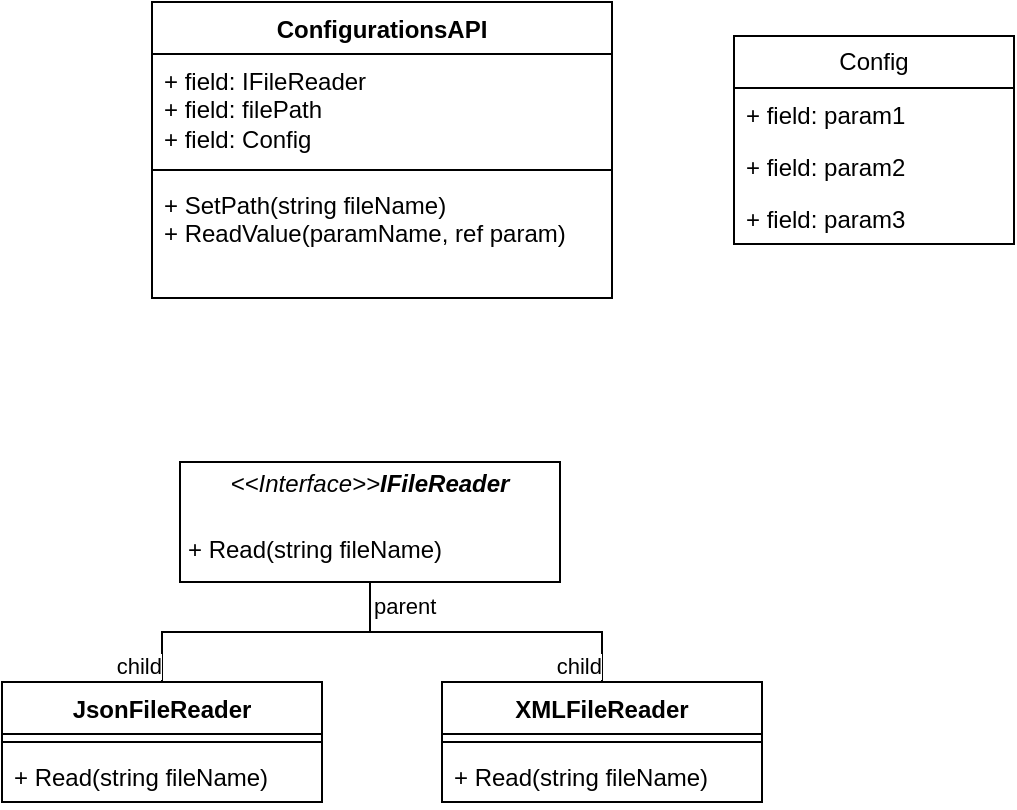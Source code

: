 <mxfile version="21.7.1" type="device">
  <diagram name="‫עמוד-1‬" id="5o7lneeG6vq4eMaViqnO">
    <mxGraphModel dx="989" dy="574" grid="1" gridSize="10" guides="1" tooltips="1" connect="1" arrows="1" fold="1" page="1" pageScale="1" pageWidth="827" pageHeight="1169" math="0" shadow="0">
      <root>
        <mxCell id="0" />
        <mxCell id="1" parent="0" />
        <mxCell id="SQaxuTDxqydgKyFW4IEa-2" value="&lt;p style=&quot;margin:0px;margin-top:4px;text-align:center;&quot;&gt;&lt;i&gt;&amp;lt;&amp;lt;Interface&amp;gt;&amp;gt;&lt;b&gt;IFileReader&lt;/b&gt;&lt;/i&gt;&lt;br&gt;&lt;/p&gt;&lt;p style=&quot;margin:0px;margin-top:4px;text-align:center;&quot;&gt;&lt;i&gt;&lt;b&gt;&lt;br&gt;&lt;/b&gt;&lt;/i&gt;&lt;/p&gt;&lt;p style=&quot;margin:0px;margin-left:4px;&quot;&gt;&lt;/p&gt;&lt;p style=&quot;margin:0px;margin-left:4px;&quot;&gt;+ Read(string fileName)&lt;br&gt;&lt;br&gt;&lt;/p&gt;" style="verticalAlign=top;align=left;overflow=fill;fontSize=12;fontFamily=Helvetica;html=1;whiteSpace=wrap;" vertex="1" parent="1">
          <mxGeometry x="313" y="360" width="190" height="60" as="geometry" />
        </mxCell>
        <mxCell id="SQaxuTDxqydgKyFW4IEa-3" value="JsonFileReader" style="swimlane;fontStyle=1;align=center;verticalAlign=top;childLayout=stackLayout;horizontal=1;startSize=26;horizontalStack=0;resizeParent=1;resizeParentMax=0;resizeLast=0;collapsible=1;marginBottom=0;whiteSpace=wrap;html=1;" vertex="1" parent="1">
          <mxGeometry x="224" y="470" width="160" height="60" as="geometry" />
        </mxCell>
        <mxCell id="SQaxuTDxqydgKyFW4IEa-5" value="" style="line;strokeWidth=1;fillColor=none;align=left;verticalAlign=middle;spacingTop=-1;spacingLeft=3;spacingRight=3;rotatable=0;labelPosition=right;points=[];portConstraint=eastwest;strokeColor=inherit;" vertex="1" parent="SQaxuTDxqydgKyFW4IEa-3">
          <mxGeometry y="26" width="160" height="8" as="geometry" />
        </mxCell>
        <mxCell id="SQaxuTDxqydgKyFW4IEa-6" value="+ Read(string fileName)" style="text;strokeColor=none;fillColor=none;align=left;verticalAlign=top;spacingLeft=4;spacingRight=4;overflow=hidden;rotatable=0;points=[[0,0.5],[1,0.5]];portConstraint=eastwest;whiteSpace=wrap;html=1;" vertex="1" parent="SQaxuTDxqydgKyFW4IEa-3">
          <mxGeometry y="34" width="160" height="26" as="geometry" />
        </mxCell>
        <mxCell id="SQaxuTDxqydgKyFW4IEa-7" value="XMLFileReader" style="swimlane;fontStyle=1;align=center;verticalAlign=top;childLayout=stackLayout;horizontal=1;startSize=26;horizontalStack=0;resizeParent=1;resizeParentMax=0;resizeLast=0;collapsible=1;marginBottom=0;whiteSpace=wrap;html=1;" vertex="1" parent="1">
          <mxGeometry x="444" y="470" width="160" height="60" as="geometry" />
        </mxCell>
        <mxCell id="SQaxuTDxqydgKyFW4IEa-9" value="" style="line;strokeWidth=1;fillColor=none;align=left;verticalAlign=middle;spacingTop=-1;spacingLeft=3;spacingRight=3;rotatable=0;labelPosition=right;points=[];portConstraint=eastwest;strokeColor=inherit;" vertex="1" parent="SQaxuTDxqydgKyFW4IEa-7">
          <mxGeometry y="26" width="160" height="8" as="geometry" />
        </mxCell>
        <mxCell id="SQaxuTDxqydgKyFW4IEa-10" value="+ Read(string fileName)" style="text;strokeColor=none;fillColor=none;align=left;verticalAlign=top;spacingLeft=4;spacingRight=4;overflow=hidden;rotatable=0;points=[[0,0.5],[1,0.5]];portConstraint=eastwest;whiteSpace=wrap;html=1;" vertex="1" parent="SQaxuTDxqydgKyFW4IEa-7">
          <mxGeometry y="34" width="160" height="26" as="geometry" />
        </mxCell>
        <mxCell id="SQaxuTDxqydgKyFW4IEa-11" value="" style="endArrow=none;html=1;edgeStyle=orthogonalEdgeStyle;rounded=0;exitX=0.5;exitY=1;exitDx=0;exitDy=0;" edge="1" parent="1" source="SQaxuTDxqydgKyFW4IEa-2" target="SQaxuTDxqydgKyFW4IEa-7">
          <mxGeometry relative="1" as="geometry">
            <mxPoint x="324" y="490" as="sourcePoint" />
            <mxPoint x="484" y="490" as="targetPoint" />
          </mxGeometry>
        </mxCell>
        <mxCell id="SQaxuTDxqydgKyFW4IEa-12" value="parent" style="edgeLabel;resizable=0;html=1;align=left;verticalAlign=bottom;" connectable="0" vertex="1" parent="SQaxuTDxqydgKyFW4IEa-11">
          <mxGeometry x="-1" relative="1" as="geometry">
            <mxPoint y="20" as="offset" />
          </mxGeometry>
        </mxCell>
        <mxCell id="SQaxuTDxqydgKyFW4IEa-13" value="child" style="edgeLabel;resizable=0;html=1;align=right;verticalAlign=bottom;" connectable="0" vertex="1" parent="SQaxuTDxqydgKyFW4IEa-11">
          <mxGeometry x="1" relative="1" as="geometry" />
        </mxCell>
        <mxCell id="SQaxuTDxqydgKyFW4IEa-14" value="" style="endArrow=none;html=1;edgeStyle=orthogonalEdgeStyle;rounded=0;exitX=0.5;exitY=1;exitDx=0;exitDy=0;entryX=0.5;entryY=0;entryDx=0;entryDy=0;" edge="1" parent="1" source="SQaxuTDxqydgKyFW4IEa-2" target="SQaxuTDxqydgKyFW4IEa-3">
          <mxGeometry relative="1" as="geometry">
            <mxPoint x="194" y="450" as="sourcePoint" />
            <mxPoint x="354" y="450" as="targetPoint" />
          </mxGeometry>
        </mxCell>
        <mxCell id="SQaxuTDxqydgKyFW4IEa-16" value="child" style="edgeLabel;resizable=0;html=1;align=right;verticalAlign=bottom;" connectable="0" vertex="1" parent="SQaxuTDxqydgKyFW4IEa-14">
          <mxGeometry x="1" relative="1" as="geometry" />
        </mxCell>
        <mxCell id="SQaxuTDxqydgKyFW4IEa-17" value="ConfigurationsAPI" style="swimlane;fontStyle=1;align=center;verticalAlign=top;childLayout=stackLayout;horizontal=1;startSize=26;horizontalStack=0;resizeParent=1;resizeParentMax=0;resizeLast=0;collapsible=1;marginBottom=0;whiteSpace=wrap;html=1;" vertex="1" parent="1">
          <mxGeometry x="299" y="130" width="230" height="148" as="geometry">
            <mxRectangle x="328" y="80" width="150" height="30" as="alternateBounds" />
          </mxGeometry>
        </mxCell>
        <mxCell id="SQaxuTDxqydgKyFW4IEa-18" value="+ field: IFileReader&lt;br&gt;+ field: filePath&lt;br&gt;+ field: Config" style="text;strokeColor=none;fillColor=none;align=left;verticalAlign=top;spacingLeft=4;spacingRight=4;overflow=hidden;rotatable=0;points=[[0,0.5],[1,0.5]];portConstraint=eastwest;whiteSpace=wrap;html=1;" vertex="1" parent="SQaxuTDxqydgKyFW4IEa-17">
          <mxGeometry y="26" width="230" height="54" as="geometry" />
        </mxCell>
        <mxCell id="SQaxuTDxqydgKyFW4IEa-19" value="" style="line;strokeWidth=1;fillColor=none;align=left;verticalAlign=middle;spacingTop=-1;spacingLeft=3;spacingRight=3;rotatable=0;labelPosition=right;points=[];portConstraint=eastwest;strokeColor=inherit;" vertex="1" parent="SQaxuTDxqydgKyFW4IEa-17">
          <mxGeometry y="80" width="230" height="8" as="geometry" />
        </mxCell>
        <mxCell id="SQaxuTDxqydgKyFW4IEa-20" value="+ SetPath(string fileName)&lt;br&gt;+ ReadValue(paramName, ref param)" style="text;strokeColor=none;fillColor=none;align=left;verticalAlign=top;spacingLeft=4;spacingRight=4;overflow=hidden;rotatable=0;points=[[0,0.5],[1,0.5]];portConstraint=eastwest;whiteSpace=wrap;html=1;" vertex="1" parent="SQaxuTDxqydgKyFW4IEa-17">
          <mxGeometry y="88" width="230" height="60" as="geometry" />
        </mxCell>
        <mxCell id="SQaxuTDxqydgKyFW4IEa-27" value="Config" style="swimlane;fontStyle=0;childLayout=stackLayout;horizontal=1;startSize=26;fillColor=none;horizontalStack=0;resizeParent=1;resizeParentMax=0;resizeLast=0;collapsible=1;marginBottom=0;whiteSpace=wrap;html=1;" vertex="1" parent="1">
          <mxGeometry x="590" y="147" width="140" height="104" as="geometry" />
        </mxCell>
        <mxCell id="SQaxuTDxqydgKyFW4IEa-28" value="+ field: param1" style="text;strokeColor=none;fillColor=none;align=left;verticalAlign=top;spacingLeft=4;spacingRight=4;overflow=hidden;rotatable=0;points=[[0,0.5],[1,0.5]];portConstraint=eastwest;whiteSpace=wrap;html=1;" vertex="1" parent="SQaxuTDxqydgKyFW4IEa-27">
          <mxGeometry y="26" width="140" height="26" as="geometry" />
        </mxCell>
        <mxCell id="SQaxuTDxqydgKyFW4IEa-29" value="+ field: param2" style="text;strokeColor=none;fillColor=none;align=left;verticalAlign=top;spacingLeft=4;spacingRight=4;overflow=hidden;rotatable=0;points=[[0,0.5],[1,0.5]];portConstraint=eastwest;whiteSpace=wrap;html=1;" vertex="1" parent="SQaxuTDxqydgKyFW4IEa-27">
          <mxGeometry y="52" width="140" height="26" as="geometry" />
        </mxCell>
        <mxCell id="SQaxuTDxqydgKyFW4IEa-30" value="+ field: param3" style="text;strokeColor=none;fillColor=none;align=left;verticalAlign=top;spacingLeft=4;spacingRight=4;overflow=hidden;rotatable=0;points=[[0,0.5],[1,0.5]];portConstraint=eastwest;whiteSpace=wrap;html=1;" vertex="1" parent="SQaxuTDxqydgKyFW4IEa-27">
          <mxGeometry y="78" width="140" height="26" as="geometry" />
        </mxCell>
      </root>
    </mxGraphModel>
  </diagram>
</mxfile>
